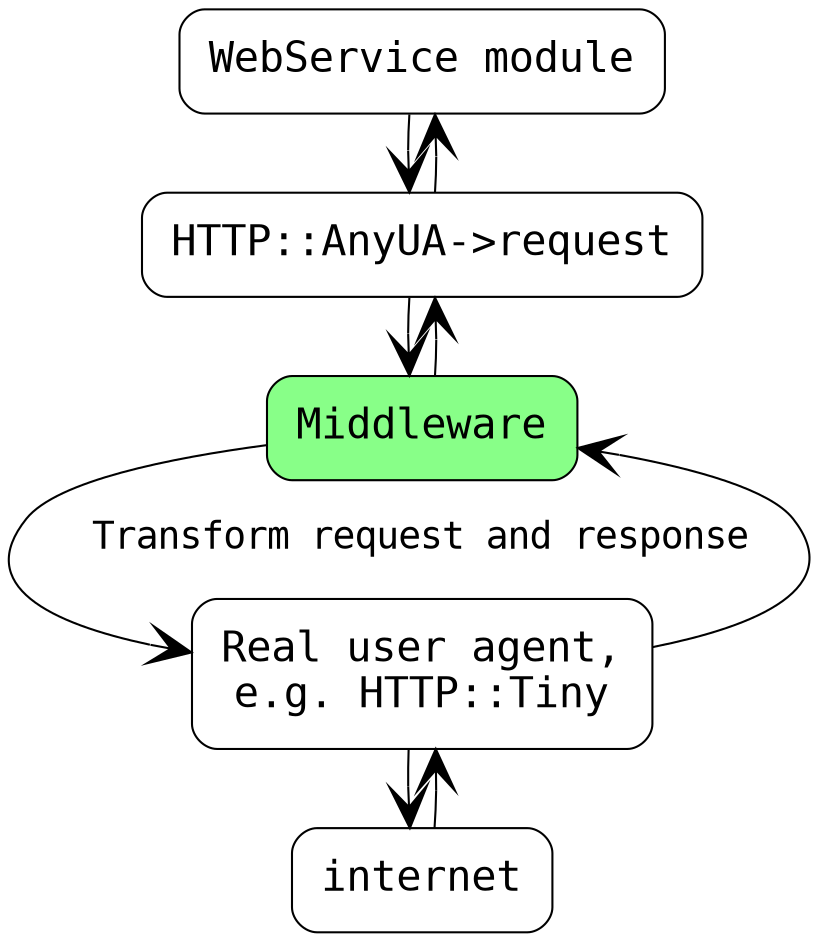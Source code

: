 
digraph G {
    node
    [
        fontname    = "Inconsolata"
        fontsize    = 20
        shape       = record
        style       = rounded
        margin      = "0.2,0.2"
    ]

    edge
    [
        fontname    = "Inconsolata"
        fontsize    = 18
        arrowhead   = vee
        arrowtail   = vee
        arrowsize   = 2
    ]

    "WebService module" -> "HTTP::AnyUA->request"
    "HTTP::AnyUA->request" -> "Middleware"
    "Middleware" -> "Real user agent,\ne.g. HTTP::Tiny" [label="   Transform request and response  "]
    "Real user agent,\ne.g. HTTP::Tiny" -> "internet"
    "internet" -> "Real user agent,\ne.g. HTTP::Tiny"
    "Real user agent,\ne.g. HTTP::Tiny" -> "Middleware"
    "Middleware" -> "HTTP::AnyUA->request"
    "HTTP::AnyUA->request" -> "WebService module"

    "Middleware" [style="rounded,filled",fillcolor="#88FF88"]
}

